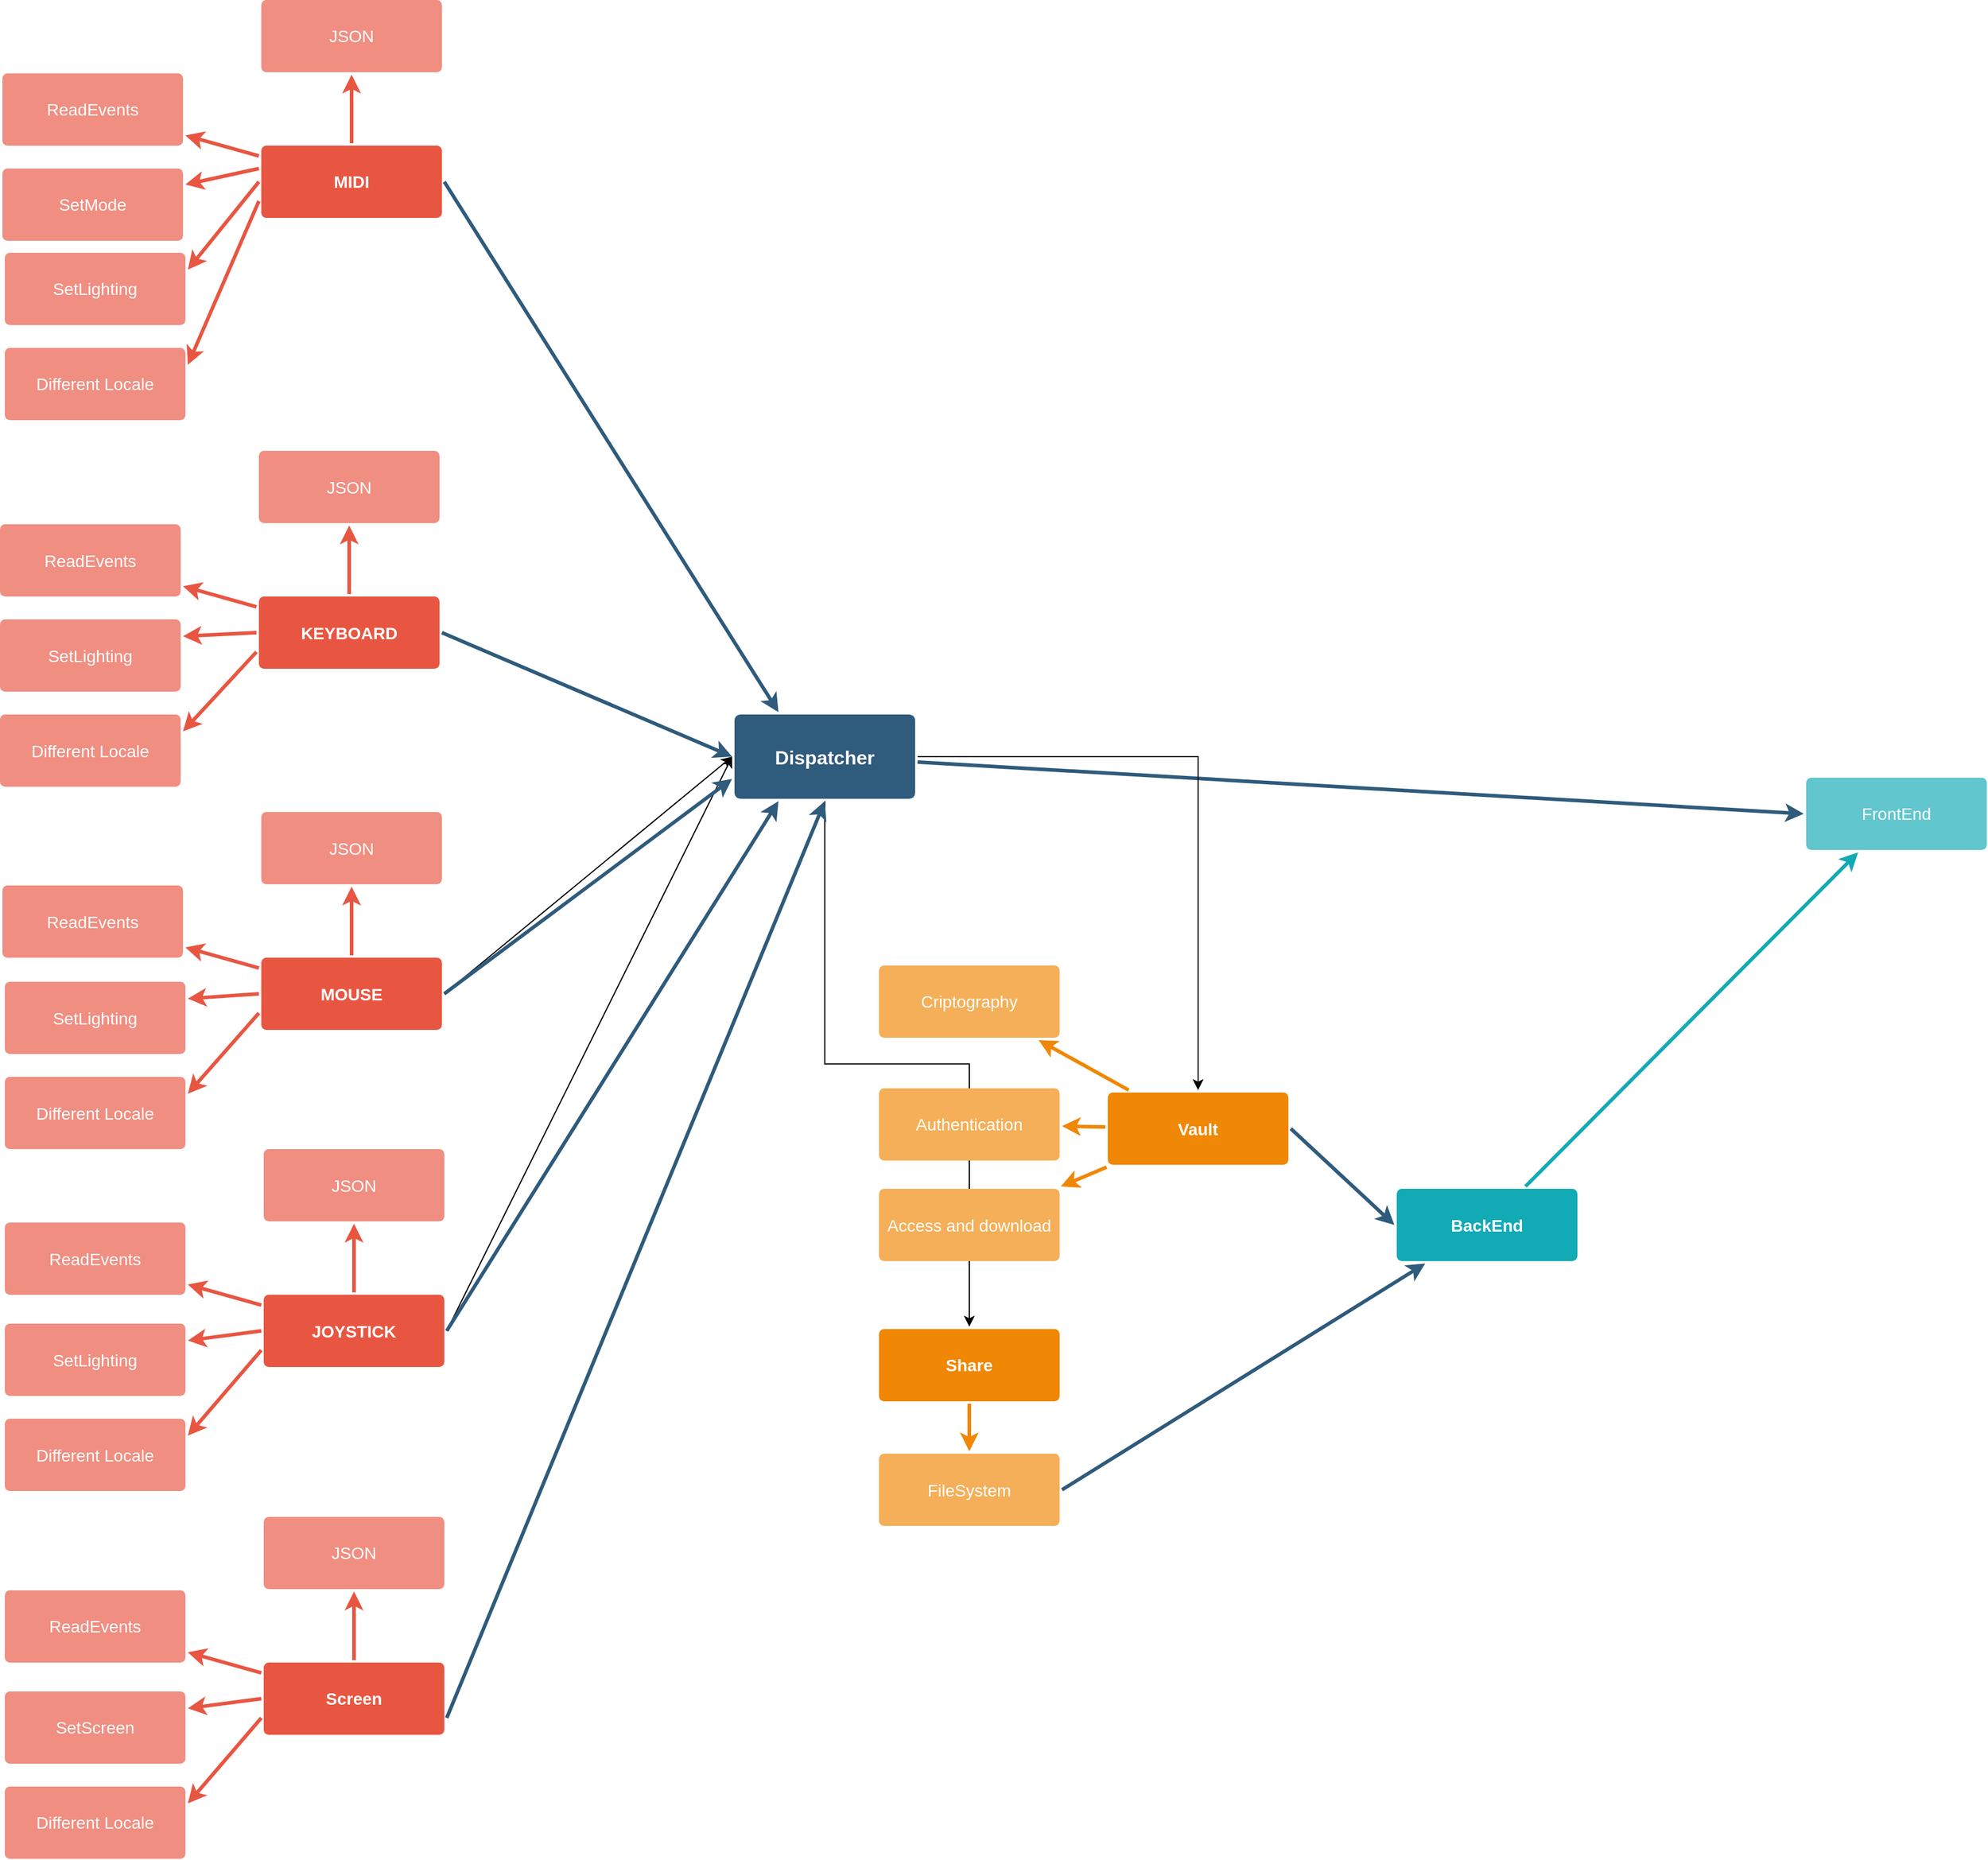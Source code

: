 <mxfile>
    <diagram id="6a731a19-8d31-9384-78a2-239565b7b9f0" name="Page-1">
        <mxGraphModel dx="3667" dy="1460" grid="1" gridSize="10" guides="1" tooltips="1" connect="1" arrows="1" fold="1" page="1" pageScale="1" pageWidth="1169" pageHeight="827" background="#ffffff" math="0" shadow="0">
            <root>
                <mxCell id="0"/>
                <mxCell id="1" parent="0"/>
                <mxCell id="1746" value="" style="edgeStyle=none;rounded=0;jumpStyle=none;html=1;shadow=0;labelBackgroundColor=none;startArrow=none;startFill=0;endArrow=classic;endFill=1;jettySize=auto;orthogonalLoop=1;strokeColor=#2F5B7C;strokeWidth=3;fontFamily=Helvetica;fontSize=16;fontColor=#23445D;spacing=5;entryX=0;entryY=0.5;entryDx=0;entryDy=0;" parent="1" source="1749" target="1778" edge="1">
                    <mxGeometry relative="1" as="geometry"/>
                </mxCell>
                <mxCell id="hfxsvpwYoOtFmAZEk8l7-1839" style="edgeStyle=orthogonalEdgeStyle;rounded=0;orthogonalLoop=1;jettySize=auto;html=1;" parent="1" source="1749" target="hfxsvpwYoOtFmAZEk8l7-1786" edge="1">
                    <mxGeometry relative="1" as="geometry"/>
                </mxCell>
                <mxCell id="hfxsvpwYoOtFmAZEk8l7-1840" style="edgeStyle=orthogonalEdgeStyle;rounded=0;orthogonalLoop=1;jettySize=auto;html=1;" parent="1" source="1749" target="1764" edge="1">
                    <mxGeometry relative="1" as="geometry"/>
                </mxCell>
                <mxCell id="1749" value="Dispatcher" style="rounded=1;whiteSpace=wrap;html=1;shadow=0;labelBackgroundColor=none;strokeColor=none;strokeWidth=3;fillColor=#2F5B7C;fontFamily=Helvetica;fontSize=16;fontColor=#FFFFFF;align=center;fontStyle=1;spacing=5;arcSize=7;perimeterSpacing=2;" parent="1" vertex="1">
                    <mxGeometry x="-480" y="623.5" width="150" height="70" as="geometry"/>
                </mxCell>
                <mxCell id="1764" value="Vault" style="rounded=1;whiteSpace=wrap;html=1;shadow=0;labelBackgroundColor=none;strokeColor=none;strokeWidth=3;fillColor=#F08705;fontFamily=Helvetica;fontSize=14;fontColor=#FFFFFF;align=center;spacing=5;fontStyle=1;arcSize=7;perimeterSpacing=2;" parent="1" vertex="1">
                    <mxGeometry x="-170" y="937.5" width="150" height="60" as="geometry"/>
                </mxCell>
                <mxCell id="1765" value="Access and download" style="rounded=1;whiteSpace=wrap;html=1;shadow=0;labelBackgroundColor=none;strokeColor=none;strokeWidth=3;fillColor=#f5af58;fontFamily=Helvetica;fontSize=14;fontColor=#FFFFFF;align=center;spacing=5;arcSize=7;perimeterSpacing=2;" parent="1" vertex="1">
                    <mxGeometry x="-360" y="1017.5" width="150" height="60" as="geometry"/>
                </mxCell>
                <mxCell id="1766" value="" style="edgeStyle=none;rounded=0;jumpStyle=none;html=1;shadow=0;labelBackgroundColor=none;startArrow=none;startFill=0;endArrow=classic;endFill=1;jettySize=auto;orthogonalLoop=1;strokeColor=#F08705;strokeWidth=3;fontFamily=Helvetica;fontSize=14;fontColor=#FFFFFF;spacing=5;" parent="1" source="1764" target="1765" edge="1">
                    <mxGeometry relative="1" as="geometry"/>
                </mxCell>
                <mxCell id="1767" value="Authentication" style="rounded=1;whiteSpace=wrap;html=1;shadow=0;labelBackgroundColor=none;strokeColor=none;strokeWidth=3;fillColor=#f5af58;fontFamily=Helvetica;fontSize=14;fontColor=#FFFFFF;align=center;spacing=5;arcSize=7;perimeterSpacing=2;" parent="1" vertex="1">
                    <mxGeometry x="-360" y="934" width="150" height="60" as="geometry"/>
                </mxCell>
                <mxCell id="1768" value="" style="edgeStyle=none;rounded=0;jumpStyle=none;html=1;shadow=0;labelBackgroundColor=none;startArrow=none;startFill=0;endArrow=classic;endFill=1;jettySize=auto;orthogonalLoop=1;strokeColor=#F08705;strokeWidth=3;fontFamily=Helvetica;fontSize=14;fontColor=#FFFFFF;spacing=5;" parent="1" source="1764" target="1767" edge="1">
                    <mxGeometry relative="1" as="geometry"/>
                </mxCell>
                <mxCell id="1769" value="Criptography" style="rounded=1;whiteSpace=wrap;html=1;shadow=0;labelBackgroundColor=none;strokeColor=none;strokeWidth=3;fillColor=#f5af58;fontFamily=Helvetica;fontSize=14;fontColor=#FFFFFF;align=center;spacing=5;arcSize=7;perimeterSpacing=2;" parent="1" vertex="1">
                    <mxGeometry x="-360" y="832" width="150" height="60" as="geometry"/>
                </mxCell>
                <mxCell id="1770" value="" style="edgeStyle=none;rounded=0;jumpStyle=none;html=1;shadow=0;labelBackgroundColor=none;startArrow=none;startFill=0;endArrow=classic;endFill=1;jettySize=auto;orthogonalLoop=1;strokeColor=#F08705;strokeWidth=3;fontFamily=Helvetica;fontSize=14;fontColor=#FFFFFF;spacing=5;" parent="1" source="1764" target="1769" edge="1">
                    <mxGeometry relative="1" as="geometry"/>
                </mxCell>
                <mxCell id="1771" value="BackEnd" style="rounded=1;whiteSpace=wrap;html=1;shadow=0;labelBackgroundColor=none;strokeColor=none;strokeWidth=3;fillColor=#12aab5;fontFamily=Helvetica;fontSize=14;fontColor=#FFFFFF;align=center;spacing=5;fontStyle=1;arcSize=7;perimeterSpacing=2;" parent="1" vertex="1">
                    <mxGeometry x="70" y="1017.5" width="150" height="60" as="geometry"/>
                </mxCell>
                <mxCell id="1778" value="FrontEnd" style="rounded=1;whiteSpace=wrap;html=1;shadow=0;labelBackgroundColor=none;strokeColor=none;strokeWidth=3;fillColor=#61c6ce;fontFamily=Helvetica;fontSize=14;fontColor=#FFFFFF;align=center;spacing=5;fontStyle=0;arcSize=7;perimeterSpacing=2;" parent="1" vertex="1">
                    <mxGeometry x="410" y="676" width="150" height="60" as="geometry"/>
                </mxCell>
                <mxCell id="1779" value="" style="edgeStyle=none;rounded=1;jumpStyle=none;html=1;shadow=0;labelBackgroundColor=none;startArrow=none;startFill=0;jettySize=auto;orthogonalLoop=1;strokeColor=#12AAB5;strokeWidth=3;fontFamily=Helvetica;fontSize=14;fontColor=#FFFFFF;spacing=5;fontStyle=1;fillColor=#b0e3e6;" parent="1" source="1771" target="1778" edge="1">
                    <mxGeometry relative="1" as="geometry"/>
                </mxCell>
                <mxCell id="hfxsvpwYoOtFmAZEk8l7-1779" value="" style="edgeStyle=none;rounded=1;jumpStyle=none;html=1;shadow=0;labelBackgroundColor=none;startArrow=none;startFill=0;jettySize=auto;orthogonalLoop=1;strokeColor=#E85642;strokeWidth=3;fontFamily=Helvetica;fontSize=14;fontColor=#FFFFFF;spacing=5;fontStyle=1;fillColor=#b0e3e6;" parent="1" source="hfxsvpwYoOtFmAZEk8l7-1782" target="hfxsvpwYoOtFmAZEk8l7-1785" edge="1">
                    <mxGeometry relative="1" as="geometry"/>
                </mxCell>
                <mxCell id="hfxsvpwYoOtFmAZEk8l7-1780" value="" style="edgeStyle=none;rounded=1;jumpStyle=none;html=1;shadow=0;labelBackgroundColor=none;startArrow=none;startFill=0;jettySize=auto;orthogonalLoop=1;strokeColor=#E85642;strokeWidth=3;fontFamily=Helvetica;fontSize=14;fontColor=#FFFFFF;spacing=5;fontStyle=1;fillColor=#b0e3e6;" parent="1" source="hfxsvpwYoOtFmAZEk8l7-1782" target="hfxsvpwYoOtFmAZEk8l7-1784" edge="1">
                    <mxGeometry relative="1" as="geometry"/>
                </mxCell>
                <mxCell id="hfxsvpwYoOtFmAZEk8l7-1782" value="KEYBOARD" style="rounded=1;whiteSpace=wrap;html=1;shadow=0;labelBackgroundColor=none;strokeColor=none;strokeWidth=3;fillColor=#e85642;fontFamily=Helvetica;fontSize=14;fontColor=#FFFFFF;align=center;spacing=5;fontStyle=1;arcSize=7;perimeterSpacing=2;" parent="1" vertex="1">
                    <mxGeometry x="-875" y="525.5" width="150" height="60" as="geometry"/>
                </mxCell>
                <mxCell id="hfxsvpwYoOtFmAZEk8l7-1784" value="ReadEvents" style="rounded=1;whiteSpace=wrap;html=1;shadow=0;labelBackgroundColor=none;strokeColor=none;strokeWidth=3;fillColor=#f08e81;fontFamily=Helvetica;fontSize=14;fontColor=#FFFFFF;align=center;spacing=5;fontStyle=0;arcSize=7;perimeterSpacing=2;" parent="1" vertex="1">
                    <mxGeometry x="-1090" y="465.5" width="150" height="60" as="geometry"/>
                </mxCell>
                <mxCell id="hfxsvpwYoOtFmAZEk8l7-1785" value="JSON" style="rounded=1;whiteSpace=wrap;html=1;shadow=0;labelBackgroundColor=none;strokeColor=none;strokeWidth=3;fillColor=#f08e81;fontFamily=Helvetica;fontSize=14;fontColor=#FFFFFF;align=center;spacing=5;fontStyle=0;arcSize=7;perimeterSpacing=2;" parent="1" vertex="1">
                    <mxGeometry x="-875" y="404.5" width="150" height="60" as="geometry"/>
                </mxCell>
                <mxCell id="hfxsvpwYoOtFmAZEk8l7-1786" value="Share" style="rounded=1;whiteSpace=wrap;html=1;shadow=0;labelBackgroundColor=none;strokeColor=none;strokeWidth=3;fillColor=#F08705;fontFamily=Helvetica;fontSize=14;fontColor=#FFFFFF;align=center;spacing=5;fontStyle=1;arcSize=7;perimeterSpacing=2;" parent="1" vertex="1">
                    <mxGeometry x="-360" y="1134" width="150" height="60" as="geometry"/>
                </mxCell>
                <mxCell id="hfxsvpwYoOtFmAZEk8l7-1790" value="" style="edgeStyle=none;rounded=0;jumpStyle=none;html=1;shadow=0;labelBackgroundColor=none;startArrow=none;startFill=0;endArrow=classic;endFill=1;jettySize=auto;orthogonalLoop=1;strokeColor=#F08705;strokeWidth=3;fontFamily=Helvetica;fontSize=14;fontColor=#FFFFFF;spacing=5;entryX=0.5;entryY=0;entryDx=0;entryDy=0;" parent="1" source="hfxsvpwYoOtFmAZEk8l7-1786" target="hfxsvpwYoOtFmAZEk8l7-1791" edge="1">
                    <mxGeometry relative="1" as="geometry">
                        <mxPoint x="-281" y="1317.5" as="targetPoint"/>
                    </mxGeometry>
                </mxCell>
                <mxCell id="hfxsvpwYoOtFmAZEk8l7-1791" value="FileSystem" style="rounded=1;whiteSpace=wrap;html=1;shadow=0;labelBackgroundColor=none;strokeColor=none;strokeWidth=3;fillColor=#f5af58;fontFamily=Helvetica;fontSize=14;fontColor=#FFFFFF;align=center;spacing=5;arcSize=7;perimeterSpacing=2;" parent="1" vertex="1">
                    <mxGeometry x="-360" y="1237.5" width="150" height="60" as="geometry"/>
                </mxCell>
                <mxCell id="hfxsvpwYoOtFmAZEk8l7-1795" value="" style="edgeStyle=none;rounded=1;jumpStyle=none;html=1;shadow=0;labelBackgroundColor=none;startArrow=none;startFill=0;jettySize=auto;orthogonalLoop=1;strokeColor=#E85642;strokeWidth=3;fontFamily=Helvetica;fontSize=14;fontColor=#FFFFFF;spacing=5;fontStyle=1;fillColor=#b0e3e6;exitX=0;exitY=0.5;exitDx=0;exitDy=0;entryX=1;entryY=0.25;entryDx=0;entryDy=0;" parent="1" source="hfxsvpwYoOtFmAZEk8l7-1782" target="hfxsvpwYoOtFmAZEk8l7-1798" edge="1">
                    <mxGeometry relative="1" as="geometry">
                        <mxPoint x="-875" y="683.012" as="sourcePoint"/>
                    </mxGeometry>
                </mxCell>
                <mxCell id="hfxsvpwYoOtFmAZEk8l7-1796" value="" style="edgeStyle=none;rounded=1;jumpStyle=none;html=1;shadow=0;labelBackgroundColor=none;startArrow=none;startFill=0;jettySize=auto;orthogonalLoop=1;strokeColor=#E85642;strokeWidth=3;fontFamily=Helvetica;fontSize=14;fontColor=#FFFFFF;spacing=5;fontStyle=1;fillColor=#b0e3e6;exitX=0;exitY=0.75;exitDx=0;exitDy=0;entryX=1;entryY=0.25;entryDx=0;entryDy=0;" parent="1" source="hfxsvpwYoOtFmAZEk8l7-1782" target="hfxsvpwYoOtFmAZEk8l7-1797" edge="1">
                    <mxGeometry relative="1" as="geometry">
                        <mxPoint x="-875" y="711.305" as="sourcePoint"/>
                    </mxGeometry>
                </mxCell>
                <mxCell id="hfxsvpwYoOtFmAZEk8l7-1797" value="Different Locale" style="rounded=1;whiteSpace=wrap;html=1;shadow=0;labelBackgroundColor=none;strokeColor=none;strokeWidth=3;fillColor=#f08e81;fontFamily=Helvetica;fontSize=14;fontColor=#FFFFFF;align=center;spacing=5;fontStyle=0;arcSize=7;perimeterSpacing=2;" parent="1" vertex="1">
                    <mxGeometry x="-1090" y="623.5" width="150" height="60" as="geometry"/>
                </mxCell>
                <mxCell id="hfxsvpwYoOtFmAZEk8l7-1798" value="SetLighting" style="rounded=1;whiteSpace=wrap;html=1;shadow=0;labelBackgroundColor=none;strokeColor=none;strokeWidth=3;fillColor=#f08e81;fontFamily=Helvetica;fontSize=14;fontColor=#FFFFFF;align=center;spacing=5;fontStyle=0;arcSize=7;perimeterSpacing=2;" parent="1" vertex="1">
                    <mxGeometry x="-1090" y="544.5" width="150" height="60" as="geometry"/>
                </mxCell>
                <mxCell id="hfxsvpwYoOtFmAZEk8l7-1799" value="" style="edgeStyle=none;rounded=1;jumpStyle=none;html=1;shadow=0;labelBackgroundColor=none;startArrow=none;startFill=0;jettySize=auto;orthogonalLoop=1;strokeColor=#E85642;strokeWidth=3;fontFamily=Helvetica;fontSize=14;fontColor=#FFFFFF;spacing=5;fontStyle=1;fillColor=#b0e3e6;" parent="1" source="hfxsvpwYoOtFmAZEk8l7-1802" target="hfxsvpwYoOtFmAZEk8l7-1805" edge="1">
                    <mxGeometry relative="1" as="geometry"/>
                </mxCell>
                <mxCell id="hfxsvpwYoOtFmAZEk8l7-1800" value="" style="edgeStyle=none;rounded=1;jumpStyle=none;html=1;shadow=0;labelBackgroundColor=none;startArrow=none;startFill=0;jettySize=auto;orthogonalLoop=1;strokeColor=#E85642;strokeWidth=3;fontFamily=Helvetica;fontSize=14;fontColor=#FFFFFF;spacing=5;fontStyle=1;fillColor=#b0e3e6;" parent="1" source="hfxsvpwYoOtFmAZEk8l7-1802" target="hfxsvpwYoOtFmAZEk8l7-1804" edge="1">
                    <mxGeometry relative="1" as="geometry"/>
                </mxCell>
                <mxCell id="hfxsvpwYoOtFmAZEk8l7-1802" value="MOUSE" style="rounded=1;whiteSpace=wrap;html=1;shadow=0;labelBackgroundColor=none;strokeColor=none;strokeWidth=3;fillColor=#e85642;fontFamily=Helvetica;fontSize=14;fontColor=#FFFFFF;align=center;spacing=5;fontStyle=1;arcSize=7;perimeterSpacing=2;" parent="1" vertex="1">
                    <mxGeometry x="-873" y="825.5" width="150" height="60" as="geometry"/>
                </mxCell>
                <mxCell id="hfxsvpwYoOtFmAZEk8l7-1804" value="ReadEvents" style="rounded=1;whiteSpace=wrap;html=1;shadow=0;labelBackgroundColor=none;strokeColor=none;strokeWidth=3;fillColor=#f08e81;fontFamily=Helvetica;fontSize=14;fontColor=#FFFFFF;align=center;spacing=5;fontStyle=0;arcSize=7;perimeterSpacing=2;" parent="1" vertex="1">
                    <mxGeometry x="-1088" y="765.5" width="150" height="60" as="geometry"/>
                </mxCell>
                <mxCell id="hfxsvpwYoOtFmAZEk8l7-1805" value="JSON" style="rounded=1;whiteSpace=wrap;html=1;shadow=0;labelBackgroundColor=none;strokeColor=none;strokeWidth=3;fillColor=#f08e81;fontFamily=Helvetica;fontSize=14;fontColor=#FFFFFF;align=center;spacing=5;fontStyle=0;arcSize=7;perimeterSpacing=2;" parent="1" vertex="1">
                    <mxGeometry x="-873" y="704.5" width="150" height="60" as="geometry"/>
                </mxCell>
                <mxCell id="hfxsvpwYoOtFmAZEk8l7-1806" value="" style="edgeStyle=none;rounded=1;jumpStyle=none;html=1;shadow=0;labelBackgroundColor=none;startArrow=none;startFill=0;jettySize=auto;orthogonalLoop=1;strokeColor=#E85642;strokeWidth=3;fontFamily=Helvetica;fontSize=14;fontColor=#FFFFFF;spacing=5;fontStyle=1;fillColor=#b0e3e6;exitX=0;exitY=0.5;exitDx=0;exitDy=0;entryX=1;entryY=0.25;entryDx=0;entryDy=0;" parent="1" source="hfxsvpwYoOtFmAZEk8l7-1802" target="hfxsvpwYoOtFmAZEk8l7-1809" edge="1">
                    <mxGeometry relative="1" as="geometry">
                        <mxPoint x="-873" y="983.012" as="sourcePoint"/>
                    </mxGeometry>
                </mxCell>
                <mxCell id="hfxsvpwYoOtFmAZEk8l7-1807" value="" style="edgeStyle=none;rounded=1;jumpStyle=none;html=1;shadow=0;labelBackgroundColor=none;startArrow=none;startFill=0;jettySize=auto;orthogonalLoop=1;strokeColor=#E85642;strokeWidth=3;fontFamily=Helvetica;fontSize=14;fontColor=#FFFFFF;spacing=5;fontStyle=1;fillColor=#b0e3e6;exitX=0;exitY=0.75;exitDx=0;exitDy=0;entryX=1;entryY=0.25;entryDx=0;entryDy=0;" parent="1" source="hfxsvpwYoOtFmAZEk8l7-1802" target="hfxsvpwYoOtFmAZEk8l7-1808" edge="1">
                    <mxGeometry relative="1" as="geometry">
                        <mxPoint x="-873" y="1011.305" as="sourcePoint"/>
                    </mxGeometry>
                </mxCell>
                <mxCell id="hfxsvpwYoOtFmAZEk8l7-1808" value="Different Locale" style="rounded=1;whiteSpace=wrap;html=1;shadow=0;labelBackgroundColor=none;strokeColor=none;strokeWidth=3;fillColor=#f08e81;fontFamily=Helvetica;fontSize=14;fontColor=#FFFFFF;align=center;spacing=5;fontStyle=0;arcSize=7;perimeterSpacing=2;" parent="1" vertex="1">
                    <mxGeometry x="-1086" y="924.5" width="150" height="60" as="geometry"/>
                </mxCell>
                <mxCell id="hfxsvpwYoOtFmAZEk8l7-1809" value="SetLighting" style="rounded=1;whiteSpace=wrap;html=1;shadow=0;labelBackgroundColor=none;strokeColor=none;strokeWidth=3;fillColor=#f08e81;fontFamily=Helvetica;fontSize=14;fontColor=#FFFFFF;align=center;spacing=5;fontStyle=0;arcSize=7;perimeterSpacing=2;" parent="1" vertex="1">
                    <mxGeometry x="-1086" y="845.5" width="150" height="60" as="geometry"/>
                </mxCell>
                <mxCell id="hfxsvpwYoOtFmAZEk8l7-1810" value="" style="edgeStyle=none;rounded=1;jumpStyle=none;html=1;shadow=0;labelBackgroundColor=none;startArrow=none;startFill=0;jettySize=auto;orthogonalLoop=1;strokeColor=#E85642;strokeWidth=3;fontFamily=Helvetica;fontSize=14;fontColor=#FFFFFF;spacing=5;fontStyle=1;fillColor=#b0e3e6;" parent="1" source="hfxsvpwYoOtFmAZEk8l7-1813" target="hfxsvpwYoOtFmAZEk8l7-1816" edge="1">
                    <mxGeometry relative="1" as="geometry"/>
                </mxCell>
                <mxCell id="hfxsvpwYoOtFmAZEk8l7-1811" value="" style="edgeStyle=none;rounded=1;jumpStyle=none;html=1;shadow=0;labelBackgroundColor=none;startArrow=none;startFill=0;jettySize=auto;orthogonalLoop=1;strokeColor=#E85642;strokeWidth=3;fontFamily=Helvetica;fontSize=14;fontColor=#FFFFFF;spacing=5;fontStyle=1;fillColor=#b0e3e6;" parent="1" source="hfxsvpwYoOtFmAZEk8l7-1813" target="hfxsvpwYoOtFmAZEk8l7-1815" edge="1">
                    <mxGeometry relative="1" as="geometry"/>
                </mxCell>
                <mxCell id="hfxsvpwYoOtFmAZEk8l7-1813" value="JOYSTICK" style="rounded=1;whiteSpace=wrap;html=1;shadow=0;labelBackgroundColor=none;strokeColor=none;strokeWidth=3;fillColor=#e85642;fontFamily=Helvetica;fontSize=14;fontColor=#FFFFFF;align=center;spacing=5;fontStyle=1;arcSize=7;perimeterSpacing=2;" parent="1" vertex="1">
                    <mxGeometry x="-871" y="1105.5" width="150" height="60" as="geometry"/>
                </mxCell>
                <mxCell id="hfxsvpwYoOtFmAZEk8l7-1815" value="ReadEvents" style="rounded=1;whiteSpace=wrap;html=1;shadow=0;labelBackgroundColor=none;strokeColor=none;strokeWidth=3;fillColor=#f08e81;fontFamily=Helvetica;fontSize=14;fontColor=#FFFFFF;align=center;spacing=5;fontStyle=0;arcSize=7;perimeterSpacing=2;" parent="1" vertex="1">
                    <mxGeometry x="-1086" y="1045.5" width="150" height="60" as="geometry"/>
                </mxCell>
                <mxCell id="hfxsvpwYoOtFmAZEk8l7-1816" value="JSON" style="rounded=1;whiteSpace=wrap;html=1;shadow=0;labelBackgroundColor=none;strokeColor=none;strokeWidth=3;fillColor=#f08e81;fontFamily=Helvetica;fontSize=14;fontColor=#FFFFFF;align=center;spacing=5;fontStyle=0;arcSize=7;perimeterSpacing=2;" parent="1" vertex="1">
                    <mxGeometry x="-871" y="984.5" width="150" height="60" as="geometry"/>
                </mxCell>
                <mxCell id="hfxsvpwYoOtFmAZEk8l7-1817" value="" style="edgeStyle=none;rounded=1;jumpStyle=none;html=1;shadow=0;labelBackgroundColor=none;startArrow=none;startFill=0;jettySize=auto;orthogonalLoop=1;strokeColor=#E85642;strokeWidth=3;fontFamily=Helvetica;fontSize=14;fontColor=#FFFFFF;spacing=5;fontStyle=1;fillColor=#b0e3e6;exitX=0;exitY=0.5;exitDx=0;exitDy=0;entryX=1;entryY=0.25;entryDx=0;entryDy=0;" parent="1" source="hfxsvpwYoOtFmAZEk8l7-1813" target="hfxsvpwYoOtFmAZEk8l7-1820" edge="1">
                    <mxGeometry relative="1" as="geometry">
                        <mxPoint x="-871" y="1263.012" as="sourcePoint"/>
                    </mxGeometry>
                </mxCell>
                <mxCell id="hfxsvpwYoOtFmAZEk8l7-1818" value="" style="edgeStyle=none;rounded=1;jumpStyle=none;html=1;shadow=0;labelBackgroundColor=none;startArrow=none;startFill=0;jettySize=auto;orthogonalLoop=1;strokeColor=#E85642;strokeWidth=3;fontFamily=Helvetica;fontSize=14;fontColor=#FFFFFF;spacing=5;fontStyle=1;fillColor=#b0e3e6;exitX=0;exitY=0.75;exitDx=0;exitDy=0;entryX=1;entryY=0.25;entryDx=0;entryDy=0;" parent="1" source="hfxsvpwYoOtFmAZEk8l7-1813" target="hfxsvpwYoOtFmAZEk8l7-1819" edge="1">
                    <mxGeometry relative="1" as="geometry">
                        <mxPoint x="-871" y="1291.305" as="sourcePoint"/>
                    </mxGeometry>
                </mxCell>
                <mxCell id="hfxsvpwYoOtFmAZEk8l7-1819" value="Different Locale" style="rounded=1;whiteSpace=wrap;html=1;shadow=0;labelBackgroundColor=none;strokeColor=none;strokeWidth=3;fillColor=#f08e81;fontFamily=Helvetica;fontSize=14;fontColor=#FFFFFF;align=center;spacing=5;fontStyle=0;arcSize=7;perimeterSpacing=2;" parent="1" vertex="1">
                    <mxGeometry x="-1086" y="1208.5" width="150" height="60" as="geometry"/>
                </mxCell>
                <mxCell id="hfxsvpwYoOtFmAZEk8l7-1820" value="SetLighting" style="rounded=1;whiteSpace=wrap;html=1;shadow=0;labelBackgroundColor=none;strokeColor=none;strokeWidth=3;fillColor=#f08e81;fontFamily=Helvetica;fontSize=14;fontColor=#FFFFFF;align=center;spacing=5;fontStyle=0;arcSize=7;perimeterSpacing=2;" parent="1" vertex="1">
                    <mxGeometry x="-1086" y="1129.5" width="150" height="60" as="geometry"/>
                </mxCell>
                <mxCell id="hfxsvpwYoOtFmAZEk8l7-1821" value="" style="edgeStyle=none;rounded=1;jumpStyle=none;html=1;shadow=0;labelBackgroundColor=none;startArrow=none;startFill=0;jettySize=auto;orthogonalLoop=1;strokeColor=#E85642;strokeWidth=3;fontFamily=Helvetica;fontSize=14;fontColor=#FFFFFF;spacing=5;fontStyle=1;fillColor=#b0e3e6;" parent="1" source="hfxsvpwYoOtFmAZEk8l7-1824" target="hfxsvpwYoOtFmAZEk8l7-1827" edge="1">
                    <mxGeometry relative="1" as="geometry"/>
                </mxCell>
                <mxCell id="hfxsvpwYoOtFmAZEk8l7-1822" value="" style="edgeStyle=none;rounded=1;jumpStyle=none;html=1;shadow=0;labelBackgroundColor=none;startArrow=none;startFill=0;jettySize=auto;orthogonalLoop=1;strokeColor=#E85642;strokeWidth=3;fontFamily=Helvetica;fontSize=14;fontColor=#FFFFFF;spacing=5;fontStyle=1;fillColor=#b0e3e6;" parent="1" source="hfxsvpwYoOtFmAZEk8l7-1824" target="hfxsvpwYoOtFmAZEk8l7-1826" edge="1">
                    <mxGeometry relative="1" as="geometry"/>
                </mxCell>
                <mxCell id="hfxsvpwYoOtFmAZEk8l7-1823" value="" style="edgeStyle=none;rounded=1;jumpStyle=none;html=1;shadow=0;labelBackgroundColor=none;startArrow=none;startFill=0;jettySize=auto;orthogonalLoop=1;strokeColor=#E85642;strokeWidth=3;fontFamily=Helvetica;fontSize=14;fontColor=#FFFFFF;spacing=5;fontStyle=1;fillColor=#b0e3e6;" parent="1" target="hfxsvpwYoOtFmAZEk8l7-1825" edge="1">
                    <mxGeometry relative="1" as="geometry">
                        <mxPoint x="-875" y="170" as="sourcePoint"/>
                    </mxGeometry>
                </mxCell>
                <mxCell id="hfxsvpwYoOtFmAZEk8l7-1824" value="MIDI" style="rounded=1;whiteSpace=wrap;html=1;shadow=0;labelBackgroundColor=none;strokeColor=none;strokeWidth=3;fillColor=#e85642;fontFamily=Helvetica;fontSize=14;fontColor=#FFFFFF;align=center;spacing=5;fontStyle=1;arcSize=7;perimeterSpacing=2;" parent="1" vertex="1">
                    <mxGeometry x="-873" y="151" width="150" height="60" as="geometry"/>
                </mxCell>
                <mxCell id="hfxsvpwYoOtFmAZEk8l7-1825" value="SetMode" style="rounded=1;whiteSpace=wrap;html=1;shadow=0;labelBackgroundColor=none;strokeColor=none;strokeWidth=3;fillColor=#f08e81;fontFamily=Helvetica;fontSize=14;fontColor=#FFFFFF;align=center;spacing=5;fontStyle=0;arcSize=7;perimeterSpacing=2;" parent="1" vertex="1">
                    <mxGeometry x="-1088" y="170" width="150" height="60" as="geometry"/>
                </mxCell>
                <mxCell id="hfxsvpwYoOtFmAZEk8l7-1826" value="ReadEvents" style="rounded=1;whiteSpace=wrap;html=1;shadow=0;labelBackgroundColor=none;strokeColor=none;strokeWidth=3;fillColor=#f08e81;fontFamily=Helvetica;fontSize=14;fontColor=#FFFFFF;align=center;spacing=5;fontStyle=0;arcSize=7;perimeterSpacing=2;" parent="1" vertex="1">
                    <mxGeometry x="-1088" y="91" width="150" height="60" as="geometry"/>
                </mxCell>
                <mxCell id="hfxsvpwYoOtFmAZEk8l7-1827" value="JSON" style="rounded=1;whiteSpace=wrap;html=1;shadow=0;labelBackgroundColor=none;strokeColor=none;strokeWidth=3;fillColor=#f08e81;fontFamily=Helvetica;fontSize=14;fontColor=#FFFFFF;align=center;spacing=5;fontStyle=0;arcSize=7;perimeterSpacing=2;" parent="1" vertex="1">
                    <mxGeometry x="-873" y="30" width="150" height="60" as="geometry"/>
                </mxCell>
                <mxCell id="hfxsvpwYoOtFmAZEk8l7-1828" value="" style="edgeStyle=none;rounded=1;jumpStyle=none;html=1;shadow=0;labelBackgroundColor=none;startArrow=none;startFill=0;jettySize=auto;orthogonalLoop=1;strokeColor=#E85642;strokeWidth=3;fontFamily=Helvetica;fontSize=14;fontColor=#FFFFFF;spacing=5;fontStyle=1;fillColor=#b0e3e6;exitX=0;exitY=0.5;exitDx=0;exitDy=0;entryX=1;entryY=0.25;entryDx=0;entryDy=0;" parent="1" source="hfxsvpwYoOtFmAZEk8l7-1824" target="hfxsvpwYoOtFmAZEk8l7-1831" edge="1">
                    <mxGeometry relative="1" as="geometry">
                        <mxPoint x="-873" y="308.512" as="sourcePoint"/>
                    </mxGeometry>
                </mxCell>
                <mxCell id="hfxsvpwYoOtFmAZEk8l7-1829" value="" style="edgeStyle=none;rounded=1;jumpStyle=none;html=1;shadow=0;labelBackgroundColor=none;startArrow=none;startFill=0;jettySize=auto;orthogonalLoop=1;strokeColor=#E85642;strokeWidth=3;fontFamily=Helvetica;fontSize=14;fontColor=#FFFFFF;spacing=5;fontStyle=1;fillColor=#b0e3e6;exitX=0;exitY=0.75;exitDx=0;exitDy=0;entryX=1;entryY=0.25;entryDx=0;entryDy=0;" parent="1" source="hfxsvpwYoOtFmAZEk8l7-1824" target="hfxsvpwYoOtFmAZEk8l7-1830" edge="1">
                    <mxGeometry relative="1" as="geometry">
                        <mxPoint x="-873" y="336.805" as="sourcePoint"/>
                    </mxGeometry>
                </mxCell>
                <mxCell id="hfxsvpwYoOtFmAZEk8l7-1830" value="Different Locale" style="rounded=1;whiteSpace=wrap;html=1;shadow=0;labelBackgroundColor=none;strokeColor=none;strokeWidth=3;fillColor=#f08e81;fontFamily=Helvetica;fontSize=14;fontColor=#FFFFFF;align=center;spacing=5;fontStyle=0;arcSize=7;perimeterSpacing=2;" parent="1" vertex="1">
                    <mxGeometry x="-1086" y="319" width="150" height="60" as="geometry"/>
                </mxCell>
                <mxCell id="hfxsvpwYoOtFmAZEk8l7-1831" value="SetLighting" style="rounded=1;whiteSpace=wrap;html=1;shadow=0;labelBackgroundColor=none;strokeColor=none;strokeWidth=3;fillColor=#f08e81;fontFamily=Helvetica;fontSize=14;fontColor=#FFFFFF;align=center;spacing=5;fontStyle=0;arcSize=7;perimeterSpacing=2;" parent="1" vertex="1">
                    <mxGeometry x="-1086" y="240" width="150" height="60" as="geometry"/>
                </mxCell>
                <mxCell id="hfxsvpwYoOtFmAZEk8l7-1848" value="" style="endArrow=classic;html=1;exitX=1;exitY=0.5;exitDx=0;exitDy=0;entryX=0;entryY=0.5;entryDx=0;entryDy=0;" parent="1" source="hfxsvpwYoOtFmAZEk8l7-1802" target="1749" edge="1">
                    <mxGeometry relative="1" as="geometry">
                        <mxPoint x="-701" y="201" as="sourcePoint"/>
                        <mxPoint x="-472" y="240" as="targetPoint"/>
                    </mxGeometry>
                </mxCell>
                <mxCell id="hfxsvpwYoOtFmAZEk8l7-1851" value="" style="endArrow=classic;html=1;exitX=1;exitY=0.5;exitDx=0;exitDy=0;entryX=0;entryY=0.5;entryDx=0;entryDy=0;" parent="1" source="hfxsvpwYoOtFmAZEk8l7-1813" target="1749" edge="1">
                    <mxGeometry relative="1" as="geometry">
                        <mxPoint x="-691" y="211" as="sourcePoint"/>
                        <mxPoint x="-462" y="250" as="targetPoint"/>
                    </mxGeometry>
                </mxCell>
                <mxCell id="1780" value="" style="edgeStyle=none;rounded=1;jumpStyle=none;html=1;shadow=0;labelBackgroundColor=none;startArrow=none;startFill=0;jettySize=auto;orthogonalLoop=1;strokeColor=#E85642;strokeWidth=3;fontFamily=Helvetica;fontSize=14;fontColor=#FFFFFF;spacing=5;fontStyle=1;fillColor=#b0e3e6;" edge="1" parent="1" source="1782" target="1784">
                    <mxGeometry relative="1" as="geometry"/>
                </mxCell>
                <mxCell id="1781" value="" style="edgeStyle=none;rounded=1;jumpStyle=none;html=1;shadow=0;labelBackgroundColor=none;startArrow=none;startFill=0;jettySize=auto;orthogonalLoop=1;strokeColor=#E85642;strokeWidth=3;fontFamily=Helvetica;fontSize=14;fontColor=#FFFFFF;spacing=5;fontStyle=1;fillColor=#b0e3e6;" edge="1" parent="1" source="1782" target="1783">
                    <mxGeometry relative="1" as="geometry"/>
                </mxCell>
                <mxCell id="1782" value="Screen" style="rounded=1;whiteSpace=wrap;html=1;shadow=0;labelBackgroundColor=none;strokeColor=none;strokeWidth=3;fillColor=#e85642;fontFamily=Helvetica;fontSize=14;fontColor=#FFFFFF;align=center;spacing=5;fontStyle=1;arcSize=7;perimeterSpacing=2;" vertex="1" parent="1">
                    <mxGeometry x="-871" y="1411" width="150" height="60" as="geometry"/>
                </mxCell>
                <mxCell id="1783" value="ReadEvents" style="rounded=1;whiteSpace=wrap;html=1;shadow=0;labelBackgroundColor=none;strokeColor=none;strokeWidth=3;fillColor=#f08e81;fontFamily=Helvetica;fontSize=14;fontColor=#FFFFFF;align=center;spacing=5;fontStyle=0;arcSize=7;perimeterSpacing=2;" vertex="1" parent="1">
                    <mxGeometry x="-1086" y="1351" width="150" height="60" as="geometry"/>
                </mxCell>
                <mxCell id="1784" value="JSON" style="rounded=1;whiteSpace=wrap;html=1;shadow=0;labelBackgroundColor=none;strokeColor=none;strokeWidth=3;fillColor=#f08e81;fontFamily=Helvetica;fontSize=14;fontColor=#FFFFFF;align=center;spacing=5;fontStyle=0;arcSize=7;perimeterSpacing=2;" vertex="1" parent="1">
                    <mxGeometry x="-871" y="1290" width="150" height="60" as="geometry"/>
                </mxCell>
                <mxCell id="1785" value="" style="edgeStyle=none;rounded=1;jumpStyle=none;html=1;shadow=0;labelBackgroundColor=none;startArrow=none;startFill=0;jettySize=auto;orthogonalLoop=1;strokeColor=#E85642;strokeWidth=3;fontFamily=Helvetica;fontSize=14;fontColor=#FFFFFF;spacing=5;fontStyle=1;fillColor=#b0e3e6;exitX=0;exitY=0.5;exitDx=0;exitDy=0;entryX=1;entryY=0.25;entryDx=0;entryDy=0;" edge="1" parent="1" source="1782" target="1788">
                    <mxGeometry relative="1" as="geometry">
                        <mxPoint x="-871" y="1568.512" as="sourcePoint"/>
                    </mxGeometry>
                </mxCell>
                <mxCell id="1786" value="" style="edgeStyle=none;rounded=1;jumpStyle=none;html=1;shadow=0;labelBackgroundColor=none;startArrow=none;startFill=0;jettySize=auto;orthogonalLoop=1;strokeColor=#E85642;strokeWidth=3;fontFamily=Helvetica;fontSize=14;fontColor=#FFFFFF;spacing=5;fontStyle=1;fillColor=#b0e3e6;exitX=0;exitY=0.75;exitDx=0;exitDy=0;entryX=1;entryY=0.25;entryDx=0;entryDy=0;" edge="1" parent="1" source="1782" target="1787">
                    <mxGeometry relative="1" as="geometry">
                        <mxPoint x="-871" y="1596.805" as="sourcePoint"/>
                    </mxGeometry>
                </mxCell>
                <mxCell id="1787" value="Different Locale" style="rounded=1;whiteSpace=wrap;html=1;shadow=0;labelBackgroundColor=none;strokeColor=none;strokeWidth=3;fillColor=#f08e81;fontFamily=Helvetica;fontSize=14;fontColor=#FFFFFF;align=center;spacing=5;fontStyle=0;arcSize=7;perimeterSpacing=2;" vertex="1" parent="1">
                    <mxGeometry x="-1086" y="1514" width="150" height="60" as="geometry"/>
                </mxCell>
                <mxCell id="1788" value="SetScreen" style="rounded=1;whiteSpace=wrap;html=1;shadow=0;labelBackgroundColor=none;strokeColor=none;strokeWidth=3;fillColor=#f08e81;fontFamily=Helvetica;fontSize=14;fontColor=#FFFFFF;align=center;spacing=5;fontStyle=0;arcSize=7;perimeterSpacing=2;" vertex="1" parent="1">
                    <mxGeometry x="-1086" y="1435" width="150" height="60" as="geometry"/>
                </mxCell>
                <mxCell id="1792" value="" style="edgeStyle=none;rounded=0;jumpStyle=none;html=1;shadow=0;labelBackgroundColor=none;startArrow=none;startFill=0;endArrow=classic;endFill=1;jettySize=auto;orthogonalLoop=1;strokeColor=#2F5B7C;strokeWidth=3;fontFamily=Helvetica;fontSize=16;fontColor=#23445D;spacing=5;exitX=1;exitY=0.5;exitDx=0;exitDy=0;entryX=0;entryY=0.5;entryDx=0;entryDy=0;" edge="1" parent="1" source="1764" target="1771">
                    <mxGeometry relative="1" as="geometry">
                        <mxPoint x="-252.143" y="428" as="sourcePoint"/>
                        <mxPoint x="70.637" y="618" as="targetPoint"/>
                    </mxGeometry>
                </mxCell>
                <mxCell id="1793" value="" style="edgeStyle=none;rounded=0;jumpStyle=none;html=1;shadow=0;labelBackgroundColor=none;startArrow=none;startFill=0;endArrow=classic;endFill=1;jettySize=auto;orthogonalLoop=1;strokeColor=#2F5B7C;strokeWidth=3;fontFamily=Helvetica;fontSize=16;fontColor=#23445D;spacing=5;exitX=1;exitY=0.5;exitDx=0;exitDy=0;" edge="1" parent="1" source="hfxsvpwYoOtFmAZEk8l7-1791" target="1771">
                    <mxGeometry relative="1" as="geometry">
                        <mxPoint x="-156" y="927.92" as="sourcePoint"/>
                        <mxPoint x="60" y="676" as="targetPoint"/>
                    </mxGeometry>
                </mxCell>
                <mxCell id="1795" value="" style="edgeStyle=none;rounded=0;jumpStyle=none;html=1;shadow=0;labelBackgroundColor=none;startArrow=none;startFill=0;endArrow=classic;endFill=1;jettySize=auto;orthogonalLoop=1;strokeColor=#2F5B7C;strokeWidth=3;fontFamily=Helvetica;fontSize=16;fontColor=#23445D;spacing=5;exitX=1;exitY=0.5;exitDx=0;exitDy=0;entryX=0.25;entryY=0;entryDx=0;entryDy=0;" edge="1" parent="1" source="hfxsvpwYoOtFmAZEk8l7-1824" target="1749">
                    <mxGeometry relative="1" as="geometry">
                        <mxPoint x="-660.001" y="280" as="sourcePoint"/>
                        <mxPoint x="-262.594" y="612.0" as="targetPoint"/>
                    </mxGeometry>
                </mxCell>
                <mxCell id="1796" value="" style="edgeStyle=none;rounded=0;jumpStyle=none;html=1;shadow=0;labelBackgroundColor=none;startArrow=none;startFill=0;endArrow=classic;endFill=1;jettySize=auto;orthogonalLoop=1;strokeColor=#2F5B7C;strokeWidth=3;fontFamily=Helvetica;fontSize=16;fontColor=#23445D;spacing=5;exitX=1;exitY=0.5;exitDx=0;exitDy=0;entryX=0;entryY=0.5;entryDx=0;entryDy=0;" edge="1" parent="1" source="hfxsvpwYoOtFmAZEk8l7-1782" target="1749">
                    <mxGeometry relative="1" as="geometry">
                        <mxPoint x="-350.711" y="352" as="sourcePoint"/>
                        <mxPoint x="-500" y="300" as="targetPoint"/>
                    </mxGeometry>
                </mxCell>
                <mxCell id="1797" value="" style="edgeStyle=none;rounded=0;jumpStyle=none;html=1;shadow=0;labelBackgroundColor=none;startArrow=none;startFill=0;endArrow=classic;endFill=1;jettySize=auto;orthogonalLoop=1;strokeColor=#2F5B7C;strokeWidth=3;fontFamily=Helvetica;fontSize=16;fontColor=#23445D;spacing=5;exitX=1;exitY=0.5;exitDx=0;exitDy=0;entryX=0;entryY=0.75;entryDx=0;entryDy=0;" edge="1" parent="1" source="hfxsvpwYoOtFmAZEk8l7-1802" target="1749">
                    <mxGeometry relative="1" as="geometry">
                        <mxPoint x="-340.711" y="362" as="sourcePoint"/>
                        <mxPoint x="56.696" y="694.0" as="targetPoint"/>
                    </mxGeometry>
                </mxCell>
                <mxCell id="1798" value="" style="edgeStyle=none;rounded=0;jumpStyle=none;html=1;shadow=0;labelBackgroundColor=none;startArrow=none;startFill=0;endArrow=classic;endFill=1;jettySize=auto;orthogonalLoop=1;strokeColor=#2F5B7C;strokeWidth=3;fontFamily=Helvetica;fontSize=16;fontColor=#23445D;spacing=5;exitX=1;exitY=0.5;exitDx=0;exitDy=0;entryX=0.25;entryY=1;entryDx=0;entryDy=0;" edge="1" parent="1" source="hfxsvpwYoOtFmAZEk8l7-1813" target="1749">
                    <mxGeometry relative="1" as="geometry">
                        <mxPoint x="-330.711" y="372" as="sourcePoint"/>
                        <mxPoint x="66.696" y="704.0" as="targetPoint"/>
                    </mxGeometry>
                </mxCell>
                <mxCell id="1799" value="" style="edgeStyle=none;rounded=0;jumpStyle=none;html=1;shadow=0;labelBackgroundColor=none;startArrow=none;startFill=0;endArrow=classic;endFill=1;jettySize=auto;orthogonalLoop=1;strokeColor=#2F5B7C;strokeWidth=3;fontFamily=Helvetica;fontSize=16;fontColor=#23445D;spacing=5;exitX=1;exitY=0.75;exitDx=0;exitDy=0;entryX=0.5;entryY=1;entryDx=0;entryDy=0;" edge="1" parent="1" source="1782" target="1749">
                    <mxGeometry relative="1" as="geometry">
                        <mxPoint x="-720" y="3039.091" as="sourcePoint"/>
                        <mxPoint x="76.696" y="714.0" as="targetPoint"/>
                    </mxGeometry>
                </mxCell>
            </root>
        </mxGraphModel>
    </diagram>
</mxfile>